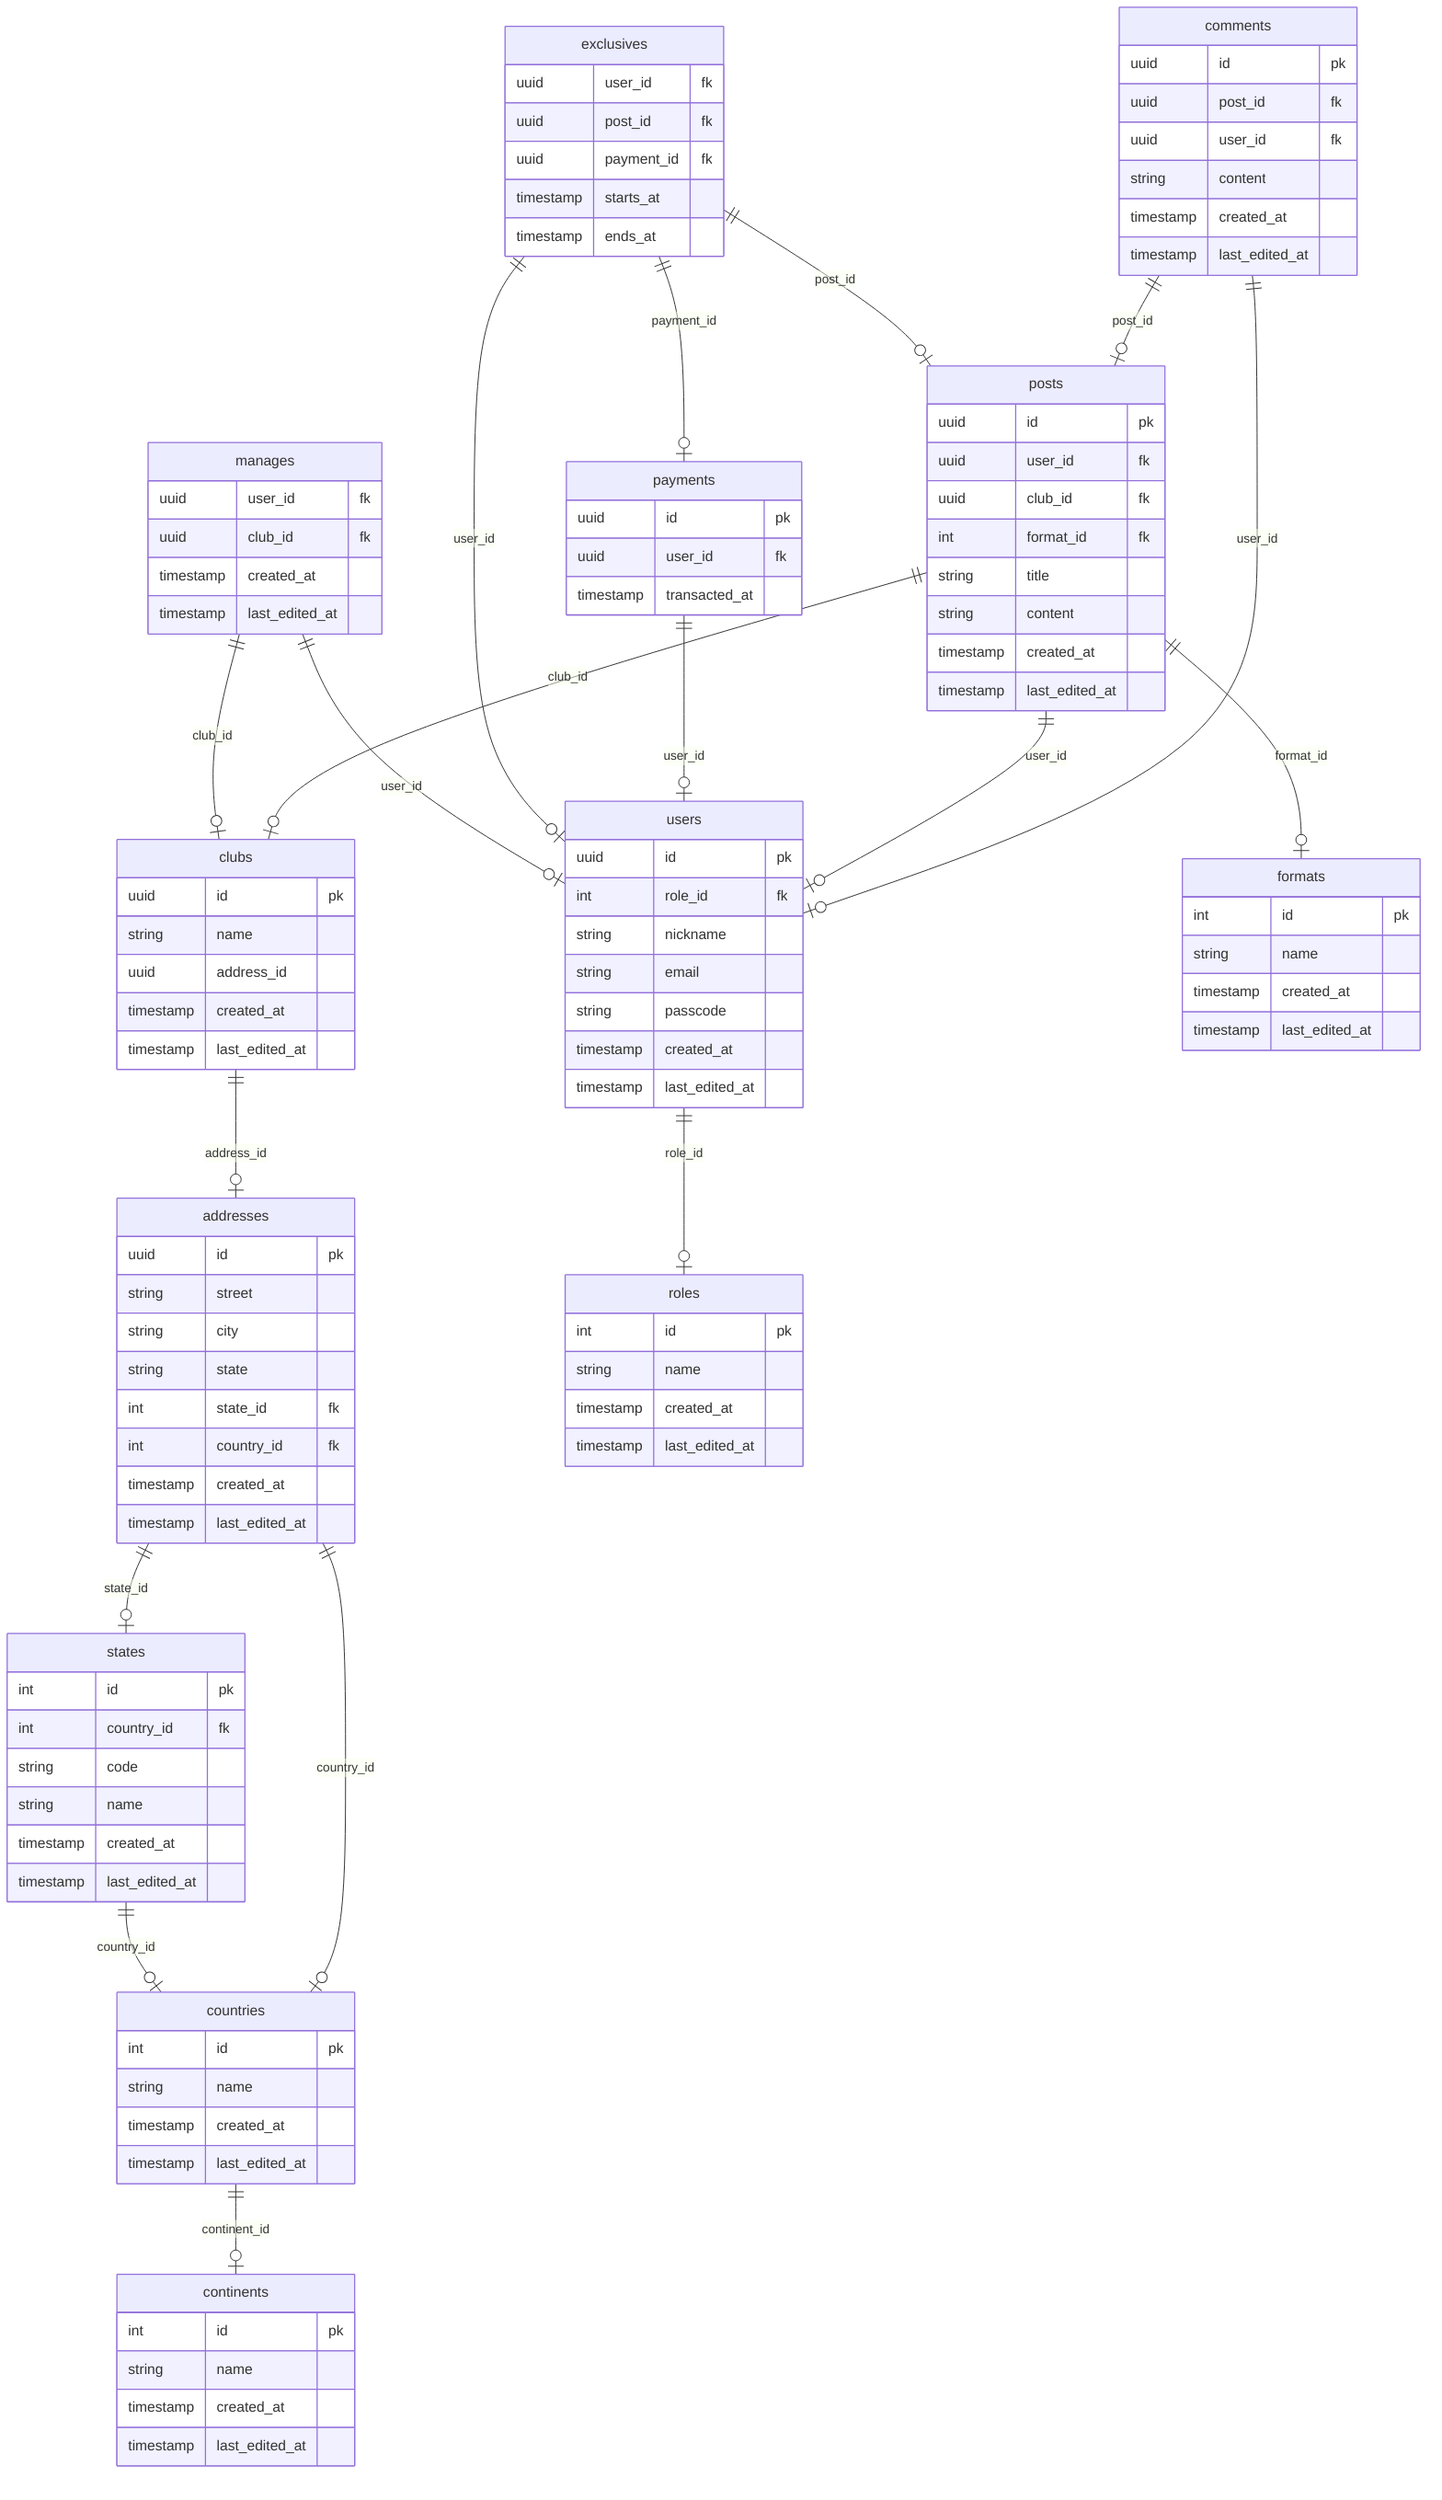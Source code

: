 erDiagram

    continents {
    int id pk
    string name
    timestamp created_at
    timestamp last_edited_at }

    countries ||--o| continents : continent_id
    countries {
    int id pk
    string name
    timestamp created_at
    timestamp last_edited_at }

    states ||--o| countries : country_id
    states {
    int id pk
    int country_id fk
    string code
    string name
    timestamp created_at
    timestamp last_edited_at }

    addresses ||--o| states : state_id
    addresses ||--o| countries : country_id
    addresses {
    uuid id pk
    string street
    string city
    string state
    int state_id fk
    int country_id fk
    timestamp created_at
    timestamp last_edited_at }

    clubs ||--o| addresses : address_id
    clubs {
    uuid id pk
    string name
    uuid address_id
    timestamp created_at
    timestamp last_edited_at }

    users ||--o| roles : role_id
    users {
    uuid id pk
    int role_id fk
    string nickname
    string email
    string passcode
    timestamp created_at
    timestamp last_edited_at }

    manages ||--o| users : user_id
    manages ||--o| clubs : club_id
    manages {
    uuid user_id fk
    uuid club_id fk
    timestamp created_at
    timestamp last_edited_at }

    exclusives ||--o| users : user_id
    exclusives ||--o| posts : post_id
    exclusives ||--o| payments : payment_id
    exclusives {
    uuid user_id fk
    uuid post_id fk
    uuid payment_id fk
    timestamp starts_at
    timestamp ends_at }

    payments ||--o| users : user_id
    payments {
    uuid id pk
    uuid user_id fk
    timestamp transacted_at }

    roles {
    int id pk
    string name
    timestamp created_at
    timestamp last_edited_at }

    formats {
    int id pk
    string name
    timestamp created_at
    timestamp last_edited_at }

    posts ||--o| users : user_id
    posts ||--o| clubs : club_id
    posts ||--o| formats : format_id
    posts {
    uuid id pk
    uuid user_id fk
    uuid club_id fk
    int format_id fk
    string title
    string content
    timestamp created_at
    timestamp last_edited_at }

    comments ||--o| posts : post_id
    comments ||--o| users : user_id
    comments {
    uuid id pk
    uuid post_id fk
    uuid user_id fk
    string content
    timestamp created_at
    timestamp last_edited_at }